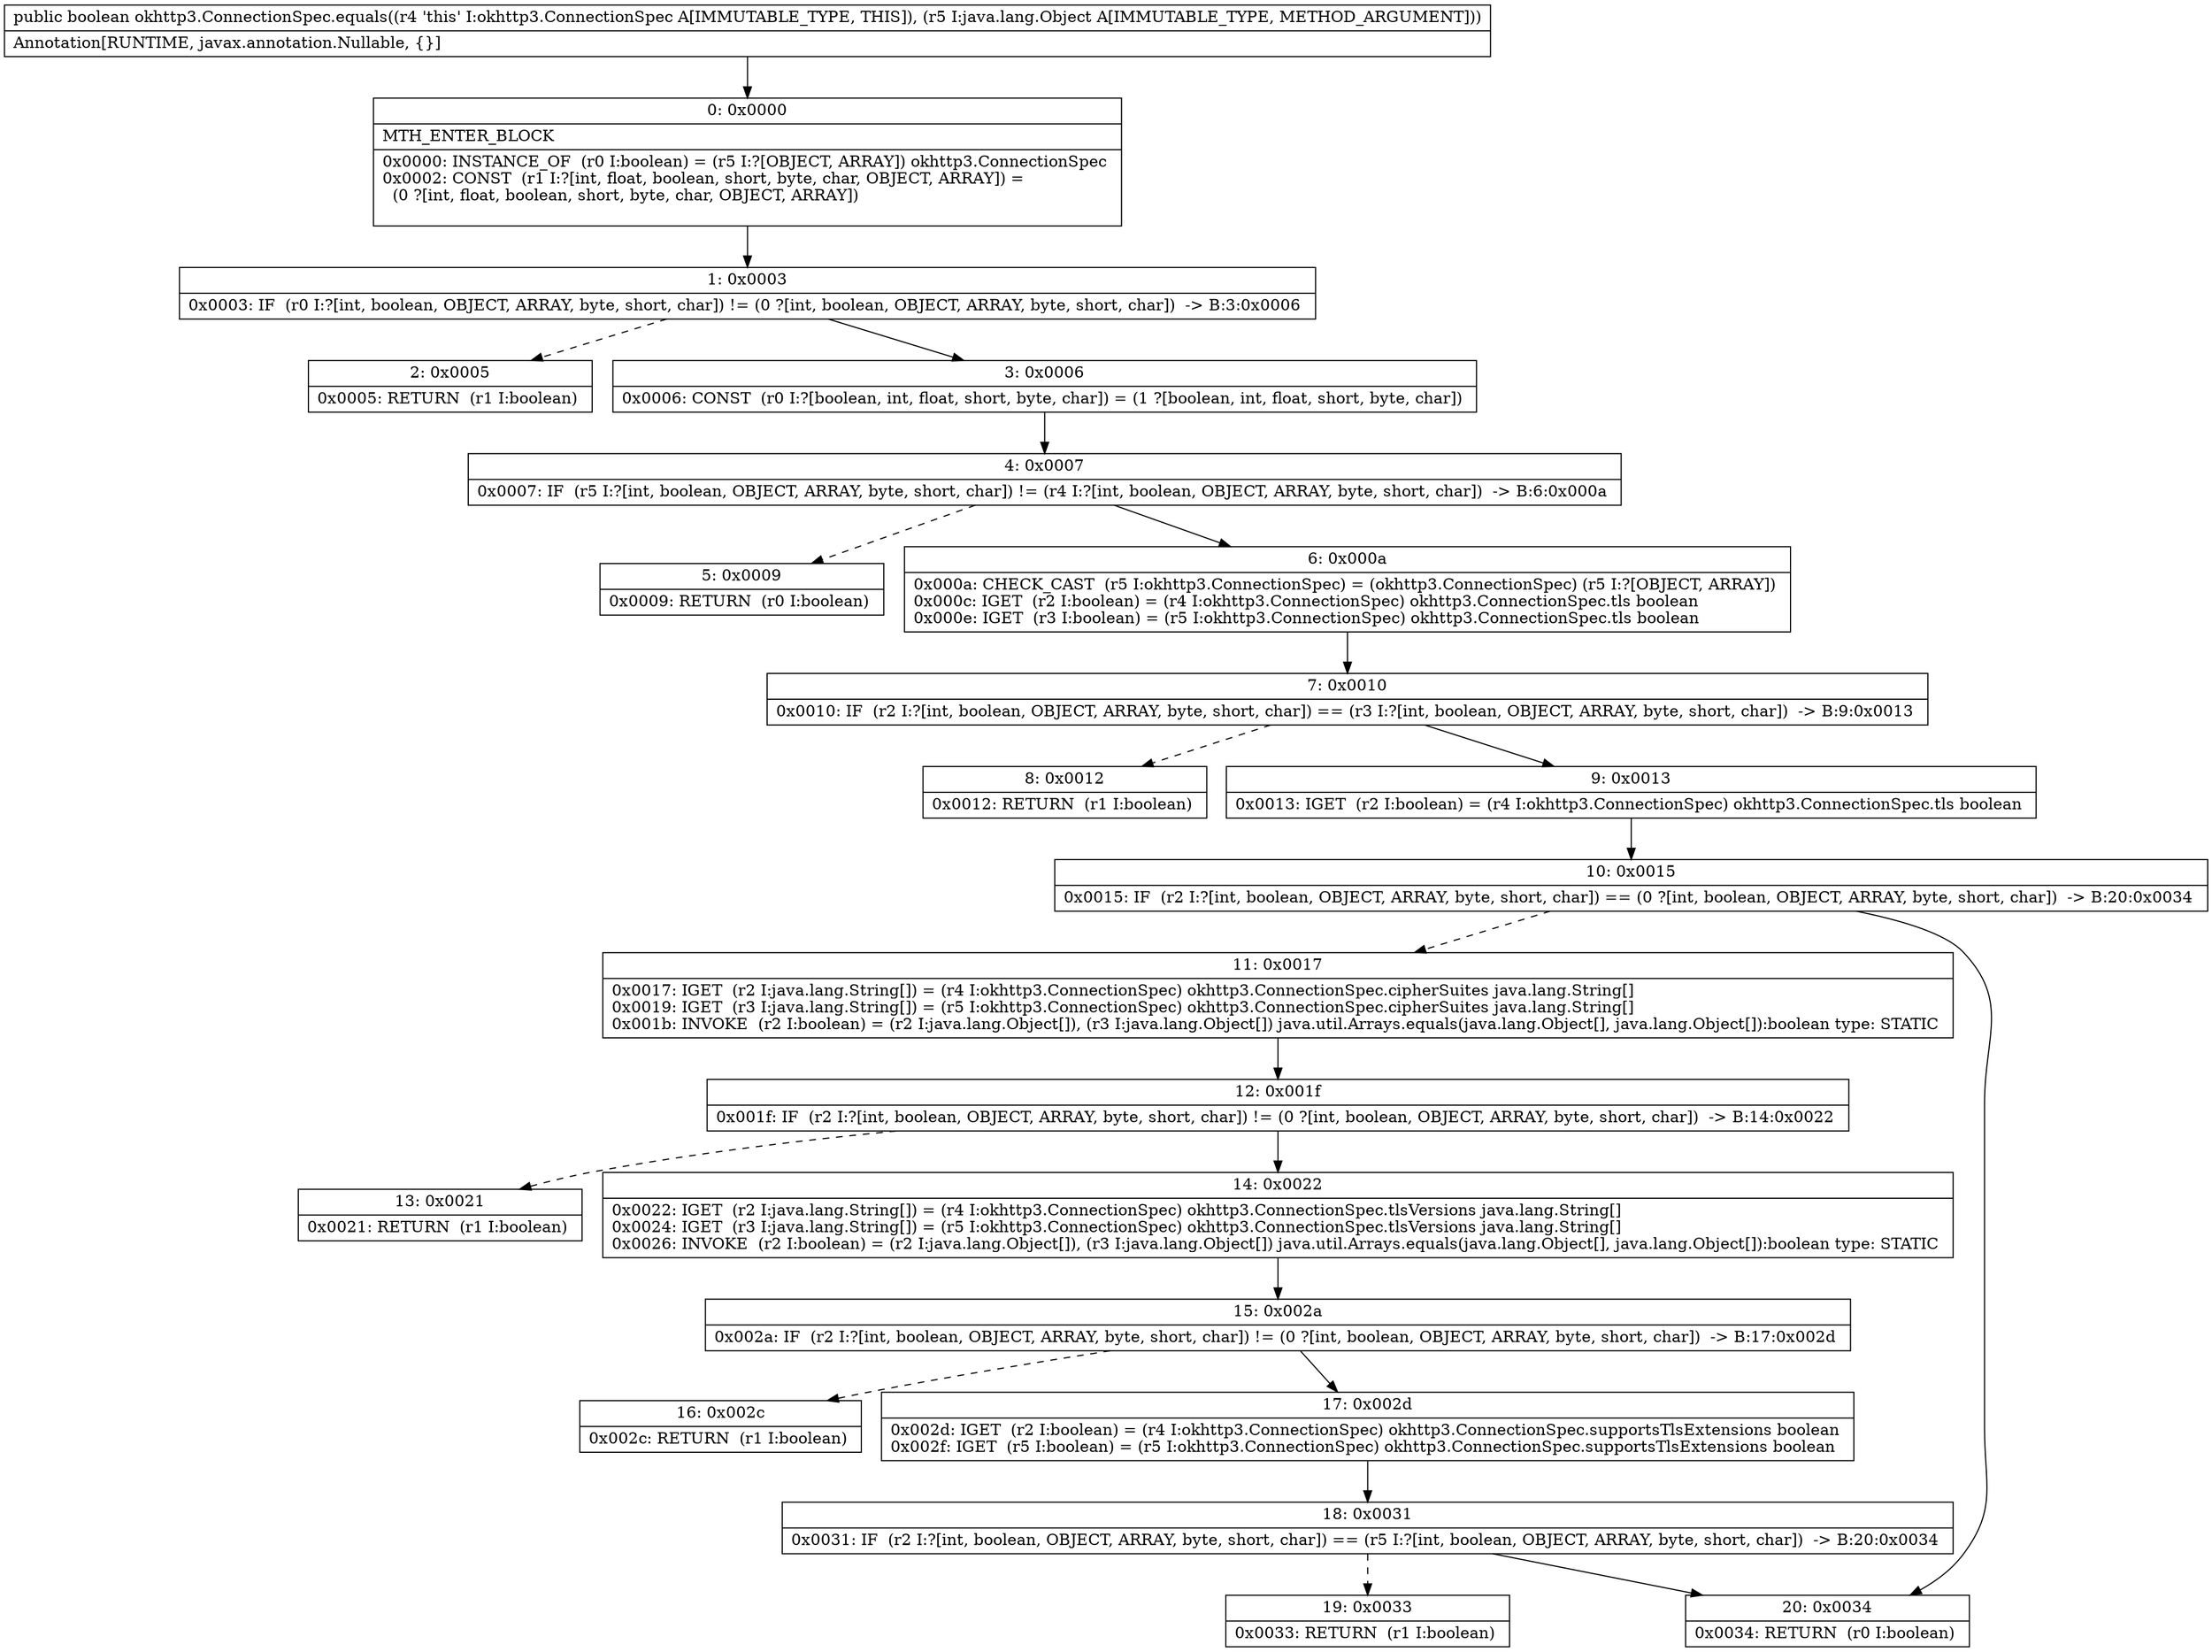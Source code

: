 digraph "CFG forokhttp3.ConnectionSpec.equals(Ljava\/lang\/Object;)Z" {
Node_0 [shape=record,label="{0\:\ 0x0000|MTH_ENTER_BLOCK\l|0x0000: INSTANCE_OF  (r0 I:boolean) = (r5 I:?[OBJECT, ARRAY]) okhttp3.ConnectionSpec \l0x0002: CONST  (r1 I:?[int, float, boolean, short, byte, char, OBJECT, ARRAY]) = \l  (0 ?[int, float, boolean, short, byte, char, OBJECT, ARRAY])\l \l}"];
Node_1 [shape=record,label="{1\:\ 0x0003|0x0003: IF  (r0 I:?[int, boolean, OBJECT, ARRAY, byte, short, char]) != (0 ?[int, boolean, OBJECT, ARRAY, byte, short, char])  \-\> B:3:0x0006 \l}"];
Node_2 [shape=record,label="{2\:\ 0x0005|0x0005: RETURN  (r1 I:boolean) \l}"];
Node_3 [shape=record,label="{3\:\ 0x0006|0x0006: CONST  (r0 I:?[boolean, int, float, short, byte, char]) = (1 ?[boolean, int, float, short, byte, char]) \l}"];
Node_4 [shape=record,label="{4\:\ 0x0007|0x0007: IF  (r5 I:?[int, boolean, OBJECT, ARRAY, byte, short, char]) != (r4 I:?[int, boolean, OBJECT, ARRAY, byte, short, char])  \-\> B:6:0x000a \l}"];
Node_5 [shape=record,label="{5\:\ 0x0009|0x0009: RETURN  (r0 I:boolean) \l}"];
Node_6 [shape=record,label="{6\:\ 0x000a|0x000a: CHECK_CAST  (r5 I:okhttp3.ConnectionSpec) = (okhttp3.ConnectionSpec) (r5 I:?[OBJECT, ARRAY]) \l0x000c: IGET  (r2 I:boolean) = (r4 I:okhttp3.ConnectionSpec) okhttp3.ConnectionSpec.tls boolean \l0x000e: IGET  (r3 I:boolean) = (r5 I:okhttp3.ConnectionSpec) okhttp3.ConnectionSpec.tls boolean \l}"];
Node_7 [shape=record,label="{7\:\ 0x0010|0x0010: IF  (r2 I:?[int, boolean, OBJECT, ARRAY, byte, short, char]) == (r3 I:?[int, boolean, OBJECT, ARRAY, byte, short, char])  \-\> B:9:0x0013 \l}"];
Node_8 [shape=record,label="{8\:\ 0x0012|0x0012: RETURN  (r1 I:boolean) \l}"];
Node_9 [shape=record,label="{9\:\ 0x0013|0x0013: IGET  (r2 I:boolean) = (r4 I:okhttp3.ConnectionSpec) okhttp3.ConnectionSpec.tls boolean \l}"];
Node_10 [shape=record,label="{10\:\ 0x0015|0x0015: IF  (r2 I:?[int, boolean, OBJECT, ARRAY, byte, short, char]) == (0 ?[int, boolean, OBJECT, ARRAY, byte, short, char])  \-\> B:20:0x0034 \l}"];
Node_11 [shape=record,label="{11\:\ 0x0017|0x0017: IGET  (r2 I:java.lang.String[]) = (r4 I:okhttp3.ConnectionSpec) okhttp3.ConnectionSpec.cipherSuites java.lang.String[] \l0x0019: IGET  (r3 I:java.lang.String[]) = (r5 I:okhttp3.ConnectionSpec) okhttp3.ConnectionSpec.cipherSuites java.lang.String[] \l0x001b: INVOKE  (r2 I:boolean) = (r2 I:java.lang.Object[]), (r3 I:java.lang.Object[]) java.util.Arrays.equals(java.lang.Object[], java.lang.Object[]):boolean type: STATIC \l}"];
Node_12 [shape=record,label="{12\:\ 0x001f|0x001f: IF  (r2 I:?[int, boolean, OBJECT, ARRAY, byte, short, char]) != (0 ?[int, boolean, OBJECT, ARRAY, byte, short, char])  \-\> B:14:0x0022 \l}"];
Node_13 [shape=record,label="{13\:\ 0x0021|0x0021: RETURN  (r1 I:boolean) \l}"];
Node_14 [shape=record,label="{14\:\ 0x0022|0x0022: IGET  (r2 I:java.lang.String[]) = (r4 I:okhttp3.ConnectionSpec) okhttp3.ConnectionSpec.tlsVersions java.lang.String[] \l0x0024: IGET  (r3 I:java.lang.String[]) = (r5 I:okhttp3.ConnectionSpec) okhttp3.ConnectionSpec.tlsVersions java.lang.String[] \l0x0026: INVOKE  (r2 I:boolean) = (r2 I:java.lang.Object[]), (r3 I:java.lang.Object[]) java.util.Arrays.equals(java.lang.Object[], java.lang.Object[]):boolean type: STATIC \l}"];
Node_15 [shape=record,label="{15\:\ 0x002a|0x002a: IF  (r2 I:?[int, boolean, OBJECT, ARRAY, byte, short, char]) != (0 ?[int, boolean, OBJECT, ARRAY, byte, short, char])  \-\> B:17:0x002d \l}"];
Node_16 [shape=record,label="{16\:\ 0x002c|0x002c: RETURN  (r1 I:boolean) \l}"];
Node_17 [shape=record,label="{17\:\ 0x002d|0x002d: IGET  (r2 I:boolean) = (r4 I:okhttp3.ConnectionSpec) okhttp3.ConnectionSpec.supportsTlsExtensions boolean \l0x002f: IGET  (r5 I:boolean) = (r5 I:okhttp3.ConnectionSpec) okhttp3.ConnectionSpec.supportsTlsExtensions boolean \l}"];
Node_18 [shape=record,label="{18\:\ 0x0031|0x0031: IF  (r2 I:?[int, boolean, OBJECT, ARRAY, byte, short, char]) == (r5 I:?[int, boolean, OBJECT, ARRAY, byte, short, char])  \-\> B:20:0x0034 \l}"];
Node_19 [shape=record,label="{19\:\ 0x0033|0x0033: RETURN  (r1 I:boolean) \l}"];
Node_20 [shape=record,label="{20\:\ 0x0034|0x0034: RETURN  (r0 I:boolean) \l}"];
MethodNode[shape=record,label="{public boolean okhttp3.ConnectionSpec.equals((r4 'this' I:okhttp3.ConnectionSpec A[IMMUTABLE_TYPE, THIS]), (r5 I:java.lang.Object A[IMMUTABLE_TYPE, METHOD_ARGUMENT]))  | Annotation[RUNTIME, javax.annotation.Nullable, \{\}]\l}"];
MethodNode -> Node_0;
Node_0 -> Node_1;
Node_1 -> Node_2[style=dashed];
Node_1 -> Node_3;
Node_3 -> Node_4;
Node_4 -> Node_5[style=dashed];
Node_4 -> Node_6;
Node_6 -> Node_7;
Node_7 -> Node_8[style=dashed];
Node_7 -> Node_9;
Node_9 -> Node_10;
Node_10 -> Node_11[style=dashed];
Node_10 -> Node_20;
Node_11 -> Node_12;
Node_12 -> Node_13[style=dashed];
Node_12 -> Node_14;
Node_14 -> Node_15;
Node_15 -> Node_16[style=dashed];
Node_15 -> Node_17;
Node_17 -> Node_18;
Node_18 -> Node_19[style=dashed];
Node_18 -> Node_20;
}

